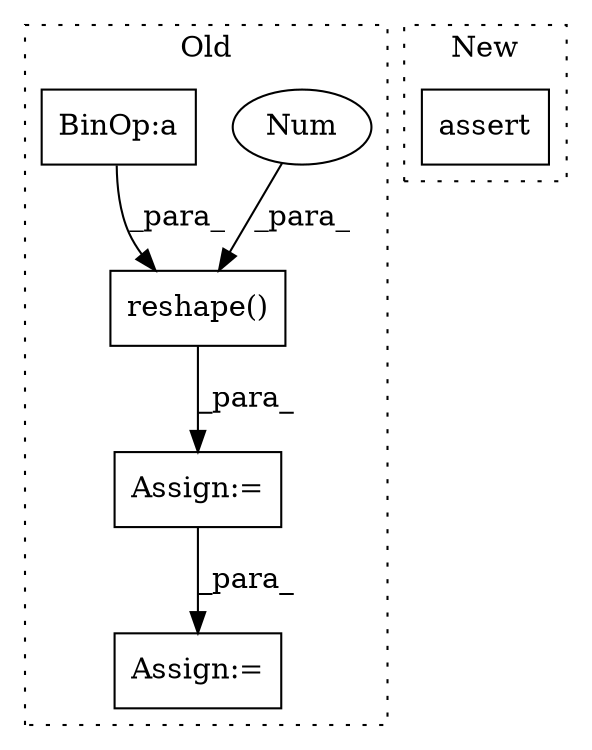 digraph G {
subgraph cluster0 {
1 [label="reshape()" a="75" s="4571,4621" l="10,1" shape="box"];
3 [label="Num" a="76" s="4593" l="1" shape="ellipse"];
4 [label="BinOp:a" a="82" s="4604" l="3" shape="box"];
5 [label="Assign:=" a="68" s="4732" l="3" shape="box"];
6 [label="Assign:=" a="68" s="4568" l="3" shape="box"];
label = "Old";
style="dotted";
}
subgraph cluster1 {
2 [label="assert" a="65" s="4552" l="7" shape="box"];
label = "New";
style="dotted";
}
1 -> 6 [label="_para_"];
3 -> 1 [label="_para_"];
4 -> 1 [label="_para_"];
6 -> 5 [label="_para_"];
}